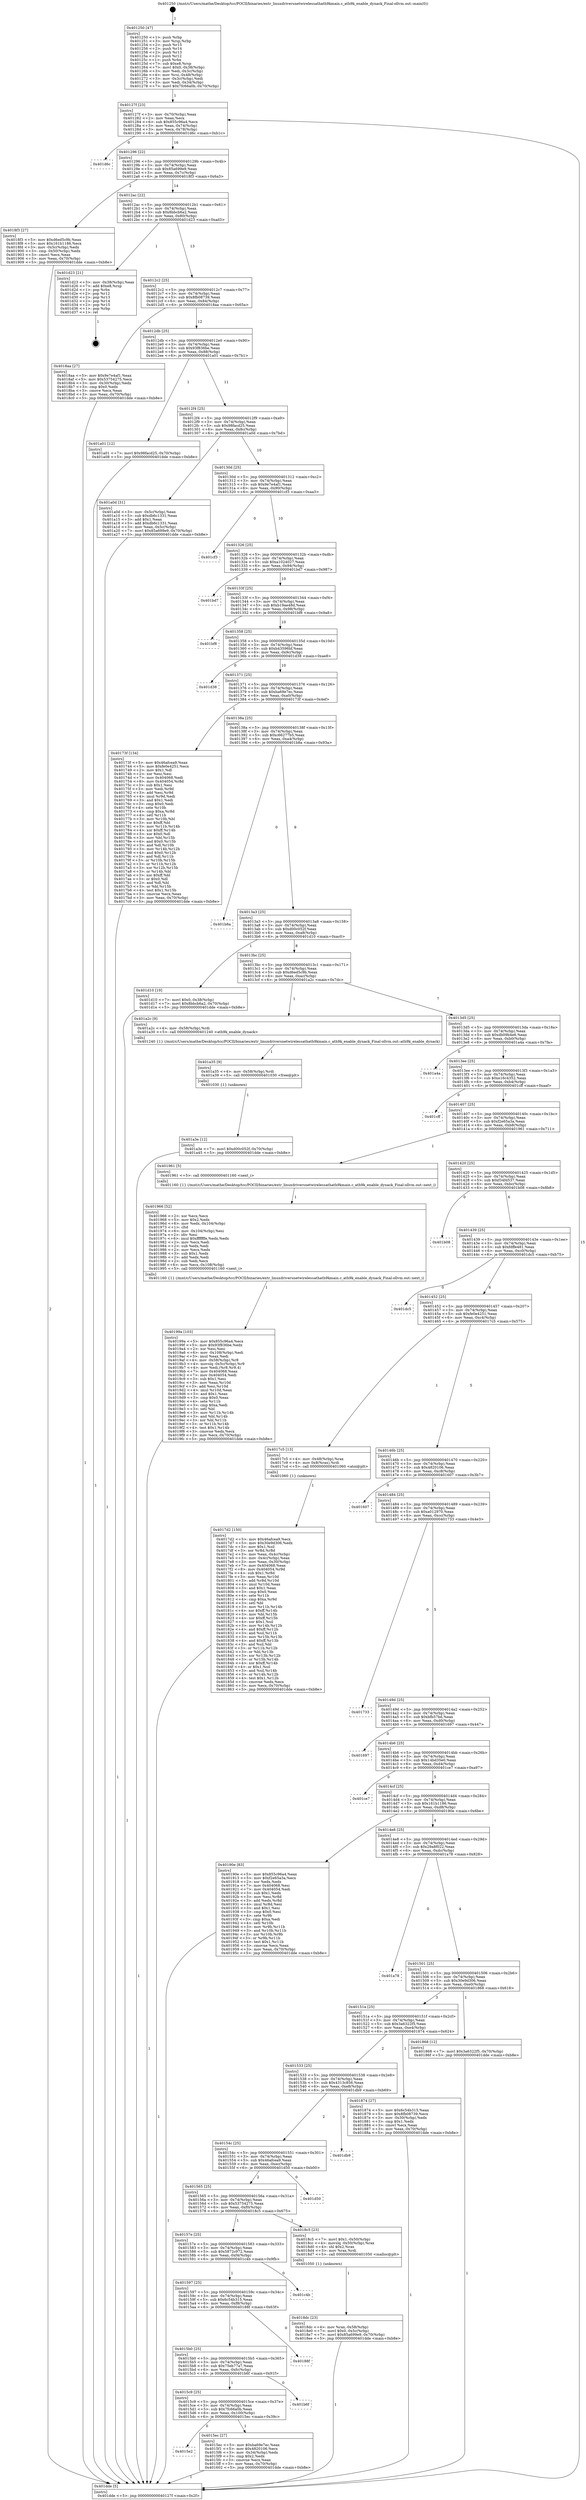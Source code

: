digraph "0x401250" {
  label = "0x401250 (/mnt/c/Users/mathe/Desktop/tcc/POCII/binaries/extr_linuxdriversnetwirelessathath9kmain.c_ath9k_enable_dynack_Final-ollvm.out::main(0))"
  labelloc = "t"
  node[shape=record]

  Entry [label="",width=0.3,height=0.3,shape=circle,fillcolor=black,style=filled]
  "0x40127f" [label="{
     0x40127f [23]\l
     | [instrs]\l
     &nbsp;&nbsp;0x40127f \<+3\>: mov -0x70(%rbp),%eax\l
     &nbsp;&nbsp;0x401282 \<+2\>: mov %eax,%ecx\l
     &nbsp;&nbsp;0x401284 \<+6\>: sub $0x855c96a4,%ecx\l
     &nbsp;&nbsp;0x40128a \<+3\>: mov %eax,-0x74(%rbp)\l
     &nbsp;&nbsp;0x40128d \<+3\>: mov %ecx,-0x78(%rbp)\l
     &nbsp;&nbsp;0x401290 \<+6\>: je 0000000000401d6c \<main+0xb1c\>\l
  }"]
  "0x401d6c" [label="{
     0x401d6c\l
  }", style=dashed]
  "0x401296" [label="{
     0x401296 [22]\l
     | [instrs]\l
     &nbsp;&nbsp;0x401296 \<+5\>: jmp 000000000040129b \<main+0x4b\>\l
     &nbsp;&nbsp;0x40129b \<+3\>: mov -0x74(%rbp),%eax\l
     &nbsp;&nbsp;0x40129e \<+5\>: sub $0x85a699e9,%eax\l
     &nbsp;&nbsp;0x4012a3 \<+3\>: mov %eax,-0x7c(%rbp)\l
     &nbsp;&nbsp;0x4012a6 \<+6\>: je 00000000004018f3 \<main+0x6a3\>\l
  }"]
  Exit [label="",width=0.3,height=0.3,shape=circle,fillcolor=black,style=filled,peripheries=2]
  "0x4018f3" [label="{
     0x4018f3 [27]\l
     | [instrs]\l
     &nbsp;&nbsp;0x4018f3 \<+5\>: mov $0xd6ed5c9b,%eax\l
     &nbsp;&nbsp;0x4018f8 \<+5\>: mov $0x161b1186,%ecx\l
     &nbsp;&nbsp;0x4018fd \<+3\>: mov -0x5c(%rbp),%edx\l
     &nbsp;&nbsp;0x401900 \<+3\>: cmp -0x50(%rbp),%edx\l
     &nbsp;&nbsp;0x401903 \<+3\>: cmovl %ecx,%eax\l
     &nbsp;&nbsp;0x401906 \<+3\>: mov %eax,-0x70(%rbp)\l
     &nbsp;&nbsp;0x401909 \<+5\>: jmp 0000000000401dde \<main+0xb8e\>\l
  }"]
  "0x4012ac" [label="{
     0x4012ac [22]\l
     | [instrs]\l
     &nbsp;&nbsp;0x4012ac \<+5\>: jmp 00000000004012b1 \<main+0x61\>\l
     &nbsp;&nbsp;0x4012b1 \<+3\>: mov -0x74(%rbp),%eax\l
     &nbsp;&nbsp;0x4012b4 \<+5\>: sub $0x8bbcb6a2,%eax\l
     &nbsp;&nbsp;0x4012b9 \<+3\>: mov %eax,-0x80(%rbp)\l
     &nbsp;&nbsp;0x4012bc \<+6\>: je 0000000000401d23 \<main+0xad3\>\l
  }"]
  "0x401a3e" [label="{
     0x401a3e [12]\l
     | [instrs]\l
     &nbsp;&nbsp;0x401a3e \<+7\>: movl $0xd00c052f,-0x70(%rbp)\l
     &nbsp;&nbsp;0x401a45 \<+5\>: jmp 0000000000401dde \<main+0xb8e\>\l
  }"]
  "0x401d23" [label="{
     0x401d23 [21]\l
     | [instrs]\l
     &nbsp;&nbsp;0x401d23 \<+3\>: mov -0x38(%rbp),%eax\l
     &nbsp;&nbsp;0x401d26 \<+7\>: add $0xe8,%rsp\l
     &nbsp;&nbsp;0x401d2d \<+1\>: pop %rbx\l
     &nbsp;&nbsp;0x401d2e \<+2\>: pop %r12\l
     &nbsp;&nbsp;0x401d30 \<+2\>: pop %r13\l
     &nbsp;&nbsp;0x401d32 \<+2\>: pop %r14\l
     &nbsp;&nbsp;0x401d34 \<+2\>: pop %r15\l
     &nbsp;&nbsp;0x401d36 \<+1\>: pop %rbp\l
     &nbsp;&nbsp;0x401d37 \<+1\>: ret\l
  }"]
  "0x4012c2" [label="{
     0x4012c2 [25]\l
     | [instrs]\l
     &nbsp;&nbsp;0x4012c2 \<+5\>: jmp 00000000004012c7 \<main+0x77\>\l
     &nbsp;&nbsp;0x4012c7 \<+3\>: mov -0x74(%rbp),%eax\l
     &nbsp;&nbsp;0x4012ca \<+5\>: sub $0x8fb08739,%eax\l
     &nbsp;&nbsp;0x4012cf \<+6\>: mov %eax,-0x84(%rbp)\l
     &nbsp;&nbsp;0x4012d5 \<+6\>: je 00000000004018aa \<main+0x65a\>\l
  }"]
  "0x401a35" [label="{
     0x401a35 [9]\l
     | [instrs]\l
     &nbsp;&nbsp;0x401a35 \<+4\>: mov -0x58(%rbp),%rdi\l
     &nbsp;&nbsp;0x401a39 \<+5\>: call 0000000000401030 \<free@plt\>\l
     | [calls]\l
     &nbsp;&nbsp;0x401030 \{1\} (unknown)\l
  }"]
  "0x4018aa" [label="{
     0x4018aa [27]\l
     | [instrs]\l
     &nbsp;&nbsp;0x4018aa \<+5\>: mov $0x9e7e4af1,%eax\l
     &nbsp;&nbsp;0x4018af \<+5\>: mov $0x53754275,%ecx\l
     &nbsp;&nbsp;0x4018b4 \<+3\>: mov -0x30(%rbp),%edx\l
     &nbsp;&nbsp;0x4018b7 \<+3\>: cmp $0x0,%edx\l
     &nbsp;&nbsp;0x4018ba \<+3\>: cmove %ecx,%eax\l
     &nbsp;&nbsp;0x4018bd \<+3\>: mov %eax,-0x70(%rbp)\l
     &nbsp;&nbsp;0x4018c0 \<+5\>: jmp 0000000000401dde \<main+0xb8e\>\l
  }"]
  "0x4012db" [label="{
     0x4012db [25]\l
     | [instrs]\l
     &nbsp;&nbsp;0x4012db \<+5\>: jmp 00000000004012e0 \<main+0x90\>\l
     &nbsp;&nbsp;0x4012e0 \<+3\>: mov -0x74(%rbp),%eax\l
     &nbsp;&nbsp;0x4012e3 \<+5\>: sub $0x93f836be,%eax\l
     &nbsp;&nbsp;0x4012e8 \<+6\>: mov %eax,-0x88(%rbp)\l
     &nbsp;&nbsp;0x4012ee \<+6\>: je 0000000000401a01 \<main+0x7b1\>\l
  }"]
  "0x40199a" [label="{
     0x40199a [103]\l
     | [instrs]\l
     &nbsp;&nbsp;0x40199a \<+5\>: mov $0x855c96a4,%ecx\l
     &nbsp;&nbsp;0x40199f \<+5\>: mov $0x93f836be,%edx\l
     &nbsp;&nbsp;0x4019a4 \<+2\>: xor %esi,%esi\l
     &nbsp;&nbsp;0x4019a6 \<+6\>: mov -0x108(%rbp),%edi\l
     &nbsp;&nbsp;0x4019ac \<+3\>: imul %eax,%edi\l
     &nbsp;&nbsp;0x4019af \<+4\>: mov -0x58(%rbp),%r8\l
     &nbsp;&nbsp;0x4019b3 \<+4\>: movslq -0x5c(%rbp),%r9\l
     &nbsp;&nbsp;0x4019b7 \<+4\>: mov %edi,(%r8,%r9,4)\l
     &nbsp;&nbsp;0x4019bb \<+7\>: mov 0x404068,%eax\l
     &nbsp;&nbsp;0x4019c2 \<+7\>: mov 0x404054,%edi\l
     &nbsp;&nbsp;0x4019c9 \<+3\>: sub $0x1,%esi\l
     &nbsp;&nbsp;0x4019cc \<+3\>: mov %eax,%r10d\l
     &nbsp;&nbsp;0x4019cf \<+3\>: add %esi,%r10d\l
     &nbsp;&nbsp;0x4019d2 \<+4\>: imul %r10d,%eax\l
     &nbsp;&nbsp;0x4019d6 \<+3\>: and $0x1,%eax\l
     &nbsp;&nbsp;0x4019d9 \<+3\>: cmp $0x0,%eax\l
     &nbsp;&nbsp;0x4019dc \<+4\>: sete %r11b\l
     &nbsp;&nbsp;0x4019e0 \<+3\>: cmp $0xa,%edi\l
     &nbsp;&nbsp;0x4019e3 \<+3\>: setl %bl\l
     &nbsp;&nbsp;0x4019e6 \<+3\>: mov %r11b,%r14b\l
     &nbsp;&nbsp;0x4019e9 \<+3\>: and %bl,%r14b\l
     &nbsp;&nbsp;0x4019ec \<+3\>: xor %bl,%r11b\l
     &nbsp;&nbsp;0x4019ef \<+3\>: or %r11b,%r14b\l
     &nbsp;&nbsp;0x4019f2 \<+4\>: test $0x1,%r14b\l
     &nbsp;&nbsp;0x4019f6 \<+3\>: cmovne %edx,%ecx\l
     &nbsp;&nbsp;0x4019f9 \<+3\>: mov %ecx,-0x70(%rbp)\l
     &nbsp;&nbsp;0x4019fc \<+5\>: jmp 0000000000401dde \<main+0xb8e\>\l
  }"]
  "0x401a01" [label="{
     0x401a01 [12]\l
     | [instrs]\l
     &nbsp;&nbsp;0x401a01 \<+7\>: movl $0x98facd25,-0x70(%rbp)\l
     &nbsp;&nbsp;0x401a08 \<+5\>: jmp 0000000000401dde \<main+0xb8e\>\l
  }"]
  "0x4012f4" [label="{
     0x4012f4 [25]\l
     | [instrs]\l
     &nbsp;&nbsp;0x4012f4 \<+5\>: jmp 00000000004012f9 \<main+0xa9\>\l
     &nbsp;&nbsp;0x4012f9 \<+3\>: mov -0x74(%rbp),%eax\l
     &nbsp;&nbsp;0x4012fc \<+5\>: sub $0x98facd25,%eax\l
     &nbsp;&nbsp;0x401301 \<+6\>: mov %eax,-0x8c(%rbp)\l
     &nbsp;&nbsp;0x401307 \<+6\>: je 0000000000401a0d \<main+0x7bd\>\l
  }"]
  "0x401966" [label="{
     0x401966 [52]\l
     | [instrs]\l
     &nbsp;&nbsp;0x401966 \<+2\>: xor %ecx,%ecx\l
     &nbsp;&nbsp;0x401968 \<+5\>: mov $0x2,%edx\l
     &nbsp;&nbsp;0x40196d \<+6\>: mov %edx,-0x104(%rbp)\l
     &nbsp;&nbsp;0x401973 \<+1\>: cltd\l
     &nbsp;&nbsp;0x401974 \<+6\>: mov -0x104(%rbp),%esi\l
     &nbsp;&nbsp;0x40197a \<+2\>: idiv %esi\l
     &nbsp;&nbsp;0x40197c \<+6\>: imul $0xfffffffe,%edx,%edx\l
     &nbsp;&nbsp;0x401982 \<+2\>: mov %ecx,%edi\l
     &nbsp;&nbsp;0x401984 \<+2\>: sub %edx,%edi\l
     &nbsp;&nbsp;0x401986 \<+2\>: mov %ecx,%edx\l
     &nbsp;&nbsp;0x401988 \<+3\>: sub $0x1,%edx\l
     &nbsp;&nbsp;0x40198b \<+2\>: add %edx,%edi\l
     &nbsp;&nbsp;0x40198d \<+2\>: sub %edi,%ecx\l
     &nbsp;&nbsp;0x40198f \<+6\>: mov %ecx,-0x108(%rbp)\l
     &nbsp;&nbsp;0x401995 \<+5\>: call 0000000000401160 \<next_i\>\l
     | [calls]\l
     &nbsp;&nbsp;0x401160 \{1\} (/mnt/c/Users/mathe/Desktop/tcc/POCII/binaries/extr_linuxdriversnetwirelessathath9kmain.c_ath9k_enable_dynack_Final-ollvm.out::next_i)\l
  }"]
  "0x401a0d" [label="{
     0x401a0d [31]\l
     | [instrs]\l
     &nbsp;&nbsp;0x401a0d \<+3\>: mov -0x5c(%rbp),%eax\l
     &nbsp;&nbsp;0x401a10 \<+5\>: sub $0xdb6c1331,%eax\l
     &nbsp;&nbsp;0x401a15 \<+3\>: add $0x1,%eax\l
     &nbsp;&nbsp;0x401a18 \<+5\>: add $0xdb6c1331,%eax\l
     &nbsp;&nbsp;0x401a1d \<+3\>: mov %eax,-0x5c(%rbp)\l
     &nbsp;&nbsp;0x401a20 \<+7\>: movl $0x85a699e9,-0x70(%rbp)\l
     &nbsp;&nbsp;0x401a27 \<+5\>: jmp 0000000000401dde \<main+0xb8e\>\l
  }"]
  "0x40130d" [label="{
     0x40130d [25]\l
     | [instrs]\l
     &nbsp;&nbsp;0x40130d \<+5\>: jmp 0000000000401312 \<main+0xc2\>\l
     &nbsp;&nbsp;0x401312 \<+3\>: mov -0x74(%rbp),%eax\l
     &nbsp;&nbsp;0x401315 \<+5\>: sub $0x9e7e4af1,%eax\l
     &nbsp;&nbsp;0x40131a \<+6\>: mov %eax,-0x90(%rbp)\l
     &nbsp;&nbsp;0x401320 \<+6\>: je 0000000000401cf3 \<main+0xaa3\>\l
  }"]
  "0x4018dc" [label="{
     0x4018dc [23]\l
     | [instrs]\l
     &nbsp;&nbsp;0x4018dc \<+4\>: mov %rax,-0x58(%rbp)\l
     &nbsp;&nbsp;0x4018e0 \<+7\>: movl $0x0,-0x5c(%rbp)\l
     &nbsp;&nbsp;0x4018e7 \<+7\>: movl $0x85a699e9,-0x70(%rbp)\l
     &nbsp;&nbsp;0x4018ee \<+5\>: jmp 0000000000401dde \<main+0xb8e\>\l
  }"]
  "0x401cf3" [label="{
     0x401cf3\l
  }", style=dashed]
  "0x401326" [label="{
     0x401326 [25]\l
     | [instrs]\l
     &nbsp;&nbsp;0x401326 \<+5\>: jmp 000000000040132b \<main+0xdb\>\l
     &nbsp;&nbsp;0x40132b \<+3\>: mov -0x74(%rbp),%eax\l
     &nbsp;&nbsp;0x40132e \<+5\>: sub $0xa1024027,%eax\l
     &nbsp;&nbsp;0x401333 \<+6\>: mov %eax,-0x94(%rbp)\l
     &nbsp;&nbsp;0x401339 \<+6\>: je 0000000000401bd7 \<main+0x987\>\l
  }"]
  "0x4017d2" [label="{
     0x4017d2 [150]\l
     | [instrs]\l
     &nbsp;&nbsp;0x4017d2 \<+5\>: mov $0x46afcea9,%ecx\l
     &nbsp;&nbsp;0x4017d7 \<+5\>: mov $0x30e9d306,%edx\l
     &nbsp;&nbsp;0x4017dc \<+3\>: mov $0x1,%sil\l
     &nbsp;&nbsp;0x4017df \<+3\>: xor %r8d,%r8d\l
     &nbsp;&nbsp;0x4017e2 \<+3\>: mov %eax,-0x4c(%rbp)\l
     &nbsp;&nbsp;0x4017e5 \<+3\>: mov -0x4c(%rbp),%eax\l
     &nbsp;&nbsp;0x4017e8 \<+3\>: mov %eax,-0x30(%rbp)\l
     &nbsp;&nbsp;0x4017eb \<+7\>: mov 0x404068,%eax\l
     &nbsp;&nbsp;0x4017f2 \<+8\>: mov 0x404054,%r9d\l
     &nbsp;&nbsp;0x4017fa \<+4\>: sub $0x1,%r8d\l
     &nbsp;&nbsp;0x4017fe \<+3\>: mov %eax,%r10d\l
     &nbsp;&nbsp;0x401801 \<+3\>: add %r8d,%r10d\l
     &nbsp;&nbsp;0x401804 \<+4\>: imul %r10d,%eax\l
     &nbsp;&nbsp;0x401808 \<+3\>: and $0x1,%eax\l
     &nbsp;&nbsp;0x40180b \<+3\>: cmp $0x0,%eax\l
     &nbsp;&nbsp;0x40180e \<+4\>: sete %r11b\l
     &nbsp;&nbsp;0x401812 \<+4\>: cmp $0xa,%r9d\l
     &nbsp;&nbsp;0x401816 \<+3\>: setl %bl\l
     &nbsp;&nbsp;0x401819 \<+3\>: mov %r11b,%r14b\l
     &nbsp;&nbsp;0x40181c \<+4\>: xor $0xff,%r14b\l
     &nbsp;&nbsp;0x401820 \<+3\>: mov %bl,%r15b\l
     &nbsp;&nbsp;0x401823 \<+4\>: xor $0xff,%r15b\l
     &nbsp;&nbsp;0x401827 \<+4\>: xor $0x1,%sil\l
     &nbsp;&nbsp;0x40182b \<+3\>: mov %r14b,%r12b\l
     &nbsp;&nbsp;0x40182e \<+4\>: and $0xff,%r12b\l
     &nbsp;&nbsp;0x401832 \<+3\>: and %sil,%r11b\l
     &nbsp;&nbsp;0x401835 \<+3\>: mov %r15b,%r13b\l
     &nbsp;&nbsp;0x401838 \<+4\>: and $0xff,%r13b\l
     &nbsp;&nbsp;0x40183c \<+3\>: and %sil,%bl\l
     &nbsp;&nbsp;0x40183f \<+3\>: or %r11b,%r12b\l
     &nbsp;&nbsp;0x401842 \<+3\>: or %bl,%r13b\l
     &nbsp;&nbsp;0x401845 \<+3\>: xor %r13b,%r12b\l
     &nbsp;&nbsp;0x401848 \<+3\>: or %r15b,%r14b\l
     &nbsp;&nbsp;0x40184b \<+4\>: xor $0xff,%r14b\l
     &nbsp;&nbsp;0x40184f \<+4\>: or $0x1,%sil\l
     &nbsp;&nbsp;0x401853 \<+3\>: and %sil,%r14b\l
     &nbsp;&nbsp;0x401856 \<+3\>: or %r14b,%r12b\l
     &nbsp;&nbsp;0x401859 \<+4\>: test $0x1,%r12b\l
     &nbsp;&nbsp;0x40185d \<+3\>: cmovne %edx,%ecx\l
     &nbsp;&nbsp;0x401860 \<+3\>: mov %ecx,-0x70(%rbp)\l
     &nbsp;&nbsp;0x401863 \<+5\>: jmp 0000000000401dde \<main+0xb8e\>\l
  }"]
  "0x401bd7" [label="{
     0x401bd7\l
  }", style=dashed]
  "0x40133f" [label="{
     0x40133f [25]\l
     | [instrs]\l
     &nbsp;&nbsp;0x40133f \<+5\>: jmp 0000000000401344 \<main+0xf4\>\l
     &nbsp;&nbsp;0x401344 \<+3\>: mov -0x74(%rbp),%eax\l
     &nbsp;&nbsp;0x401347 \<+5\>: sub $0xb19ae48d,%eax\l
     &nbsp;&nbsp;0x40134c \<+6\>: mov %eax,-0x98(%rbp)\l
     &nbsp;&nbsp;0x401352 \<+6\>: je 0000000000401bf8 \<main+0x9a8\>\l
  }"]
  "0x401250" [label="{
     0x401250 [47]\l
     | [instrs]\l
     &nbsp;&nbsp;0x401250 \<+1\>: push %rbp\l
     &nbsp;&nbsp;0x401251 \<+3\>: mov %rsp,%rbp\l
     &nbsp;&nbsp;0x401254 \<+2\>: push %r15\l
     &nbsp;&nbsp;0x401256 \<+2\>: push %r14\l
     &nbsp;&nbsp;0x401258 \<+2\>: push %r13\l
     &nbsp;&nbsp;0x40125a \<+2\>: push %r12\l
     &nbsp;&nbsp;0x40125c \<+1\>: push %rbx\l
     &nbsp;&nbsp;0x40125d \<+7\>: sub $0xe8,%rsp\l
     &nbsp;&nbsp;0x401264 \<+7\>: movl $0x0,-0x38(%rbp)\l
     &nbsp;&nbsp;0x40126b \<+3\>: mov %edi,-0x3c(%rbp)\l
     &nbsp;&nbsp;0x40126e \<+4\>: mov %rsi,-0x48(%rbp)\l
     &nbsp;&nbsp;0x401272 \<+3\>: mov -0x3c(%rbp),%edi\l
     &nbsp;&nbsp;0x401275 \<+3\>: mov %edi,-0x34(%rbp)\l
     &nbsp;&nbsp;0x401278 \<+7\>: movl $0x7fc66a0b,-0x70(%rbp)\l
  }"]
  "0x401bf8" [label="{
     0x401bf8\l
  }", style=dashed]
  "0x401358" [label="{
     0x401358 [25]\l
     | [instrs]\l
     &nbsp;&nbsp;0x401358 \<+5\>: jmp 000000000040135d \<main+0x10d\>\l
     &nbsp;&nbsp;0x40135d \<+3\>: mov -0x74(%rbp),%eax\l
     &nbsp;&nbsp;0x401360 \<+5\>: sub $0xb43596bf,%eax\l
     &nbsp;&nbsp;0x401365 \<+6\>: mov %eax,-0x9c(%rbp)\l
     &nbsp;&nbsp;0x40136b \<+6\>: je 0000000000401d38 \<main+0xae8\>\l
  }"]
  "0x401dde" [label="{
     0x401dde [5]\l
     | [instrs]\l
     &nbsp;&nbsp;0x401dde \<+5\>: jmp 000000000040127f \<main+0x2f\>\l
  }"]
  "0x401d38" [label="{
     0x401d38\l
  }", style=dashed]
  "0x401371" [label="{
     0x401371 [25]\l
     | [instrs]\l
     &nbsp;&nbsp;0x401371 \<+5\>: jmp 0000000000401376 \<main+0x126\>\l
     &nbsp;&nbsp;0x401376 \<+3\>: mov -0x74(%rbp),%eax\l
     &nbsp;&nbsp;0x401379 \<+5\>: sub $0xba69e7ec,%eax\l
     &nbsp;&nbsp;0x40137e \<+6\>: mov %eax,-0xa0(%rbp)\l
     &nbsp;&nbsp;0x401384 \<+6\>: je 000000000040173f \<main+0x4ef\>\l
  }"]
  "0x4015e2" [label="{
     0x4015e2\l
  }", style=dashed]
  "0x40173f" [label="{
     0x40173f [134]\l
     | [instrs]\l
     &nbsp;&nbsp;0x40173f \<+5\>: mov $0x46afcea9,%eax\l
     &nbsp;&nbsp;0x401744 \<+5\>: mov $0xfe0e4251,%ecx\l
     &nbsp;&nbsp;0x401749 \<+2\>: mov $0x1,%dl\l
     &nbsp;&nbsp;0x40174b \<+2\>: xor %esi,%esi\l
     &nbsp;&nbsp;0x40174d \<+7\>: mov 0x404068,%edi\l
     &nbsp;&nbsp;0x401754 \<+8\>: mov 0x404054,%r8d\l
     &nbsp;&nbsp;0x40175c \<+3\>: sub $0x1,%esi\l
     &nbsp;&nbsp;0x40175f \<+3\>: mov %edi,%r9d\l
     &nbsp;&nbsp;0x401762 \<+3\>: add %esi,%r9d\l
     &nbsp;&nbsp;0x401765 \<+4\>: imul %r9d,%edi\l
     &nbsp;&nbsp;0x401769 \<+3\>: and $0x1,%edi\l
     &nbsp;&nbsp;0x40176c \<+3\>: cmp $0x0,%edi\l
     &nbsp;&nbsp;0x40176f \<+4\>: sete %r10b\l
     &nbsp;&nbsp;0x401773 \<+4\>: cmp $0xa,%r8d\l
     &nbsp;&nbsp;0x401777 \<+4\>: setl %r11b\l
     &nbsp;&nbsp;0x40177b \<+3\>: mov %r10b,%bl\l
     &nbsp;&nbsp;0x40177e \<+3\>: xor $0xff,%bl\l
     &nbsp;&nbsp;0x401781 \<+3\>: mov %r11b,%r14b\l
     &nbsp;&nbsp;0x401784 \<+4\>: xor $0xff,%r14b\l
     &nbsp;&nbsp;0x401788 \<+3\>: xor $0x0,%dl\l
     &nbsp;&nbsp;0x40178b \<+3\>: mov %bl,%r15b\l
     &nbsp;&nbsp;0x40178e \<+4\>: and $0x0,%r15b\l
     &nbsp;&nbsp;0x401792 \<+3\>: and %dl,%r10b\l
     &nbsp;&nbsp;0x401795 \<+3\>: mov %r14b,%r12b\l
     &nbsp;&nbsp;0x401798 \<+4\>: and $0x0,%r12b\l
     &nbsp;&nbsp;0x40179c \<+3\>: and %dl,%r11b\l
     &nbsp;&nbsp;0x40179f \<+3\>: or %r10b,%r15b\l
     &nbsp;&nbsp;0x4017a2 \<+3\>: or %r11b,%r12b\l
     &nbsp;&nbsp;0x4017a5 \<+3\>: xor %r12b,%r15b\l
     &nbsp;&nbsp;0x4017a8 \<+3\>: or %r14b,%bl\l
     &nbsp;&nbsp;0x4017ab \<+3\>: xor $0xff,%bl\l
     &nbsp;&nbsp;0x4017ae \<+3\>: or $0x0,%dl\l
     &nbsp;&nbsp;0x4017b1 \<+2\>: and %dl,%bl\l
     &nbsp;&nbsp;0x4017b3 \<+3\>: or %bl,%r15b\l
     &nbsp;&nbsp;0x4017b6 \<+4\>: test $0x1,%r15b\l
     &nbsp;&nbsp;0x4017ba \<+3\>: cmovne %ecx,%eax\l
     &nbsp;&nbsp;0x4017bd \<+3\>: mov %eax,-0x70(%rbp)\l
     &nbsp;&nbsp;0x4017c0 \<+5\>: jmp 0000000000401dde \<main+0xb8e\>\l
  }"]
  "0x40138a" [label="{
     0x40138a [25]\l
     | [instrs]\l
     &nbsp;&nbsp;0x40138a \<+5\>: jmp 000000000040138f \<main+0x13f\>\l
     &nbsp;&nbsp;0x40138f \<+3\>: mov -0x74(%rbp),%eax\l
     &nbsp;&nbsp;0x401392 \<+5\>: sub $0xc66277b5,%eax\l
     &nbsp;&nbsp;0x401397 \<+6\>: mov %eax,-0xa4(%rbp)\l
     &nbsp;&nbsp;0x40139d \<+6\>: je 0000000000401b8a \<main+0x93a\>\l
  }"]
  "0x4015ec" [label="{
     0x4015ec [27]\l
     | [instrs]\l
     &nbsp;&nbsp;0x4015ec \<+5\>: mov $0xba69e7ec,%eax\l
     &nbsp;&nbsp;0x4015f1 \<+5\>: mov $0x4820106,%ecx\l
     &nbsp;&nbsp;0x4015f6 \<+3\>: mov -0x34(%rbp),%edx\l
     &nbsp;&nbsp;0x4015f9 \<+3\>: cmp $0x2,%edx\l
     &nbsp;&nbsp;0x4015fc \<+3\>: cmovne %ecx,%eax\l
     &nbsp;&nbsp;0x4015ff \<+3\>: mov %eax,-0x70(%rbp)\l
     &nbsp;&nbsp;0x401602 \<+5\>: jmp 0000000000401dde \<main+0xb8e\>\l
  }"]
  "0x401b8a" [label="{
     0x401b8a\l
  }", style=dashed]
  "0x4013a3" [label="{
     0x4013a3 [25]\l
     | [instrs]\l
     &nbsp;&nbsp;0x4013a3 \<+5\>: jmp 00000000004013a8 \<main+0x158\>\l
     &nbsp;&nbsp;0x4013a8 \<+3\>: mov -0x74(%rbp),%eax\l
     &nbsp;&nbsp;0x4013ab \<+5\>: sub $0xd00c052f,%eax\l
     &nbsp;&nbsp;0x4013b0 \<+6\>: mov %eax,-0xa8(%rbp)\l
     &nbsp;&nbsp;0x4013b6 \<+6\>: je 0000000000401d10 \<main+0xac0\>\l
  }"]
  "0x4015c9" [label="{
     0x4015c9 [25]\l
     | [instrs]\l
     &nbsp;&nbsp;0x4015c9 \<+5\>: jmp 00000000004015ce \<main+0x37e\>\l
     &nbsp;&nbsp;0x4015ce \<+3\>: mov -0x74(%rbp),%eax\l
     &nbsp;&nbsp;0x4015d1 \<+5\>: sub $0x7fc66a0b,%eax\l
     &nbsp;&nbsp;0x4015d6 \<+6\>: mov %eax,-0x100(%rbp)\l
     &nbsp;&nbsp;0x4015dc \<+6\>: je 00000000004015ec \<main+0x39c\>\l
  }"]
  "0x401d10" [label="{
     0x401d10 [19]\l
     | [instrs]\l
     &nbsp;&nbsp;0x401d10 \<+7\>: movl $0x0,-0x38(%rbp)\l
     &nbsp;&nbsp;0x401d17 \<+7\>: movl $0x8bbcb6a2,-0x70(%rbp)\l
     &nbsp;&nbsp;0x401d1e \<+5\>: jmp 0000000000401dde \<main+0xb8e\>\l
  }"]
  "0x4013bc" [label="{
     0x4013bc [25]\l
     | [instrs]\l
     &nbsp;&nbsp;0x4013bc \<+5\>: jmp 00000000004013c1 \<main+0x171\>\l
     &nbsp;&nbsp;0x4013c1 \<+3\>: mov -0x74(%rbp),%eax\l
     &nbsp;&nbsp;0x4013c4 \<+5\>: sub $0xd6ed5c9b,%eax\l
     &nbsp;&nbsp;0x4013c9 \<+6\>: mov %eax,-0xac(%rbp)\l
     &nbsp;&nbsp;0x4013cf \<+6\>: je 0000000000401a2c \<main+0x7dc\>\l
  }"]
  "0x401b6f" [label="{
     0x401b6f\l
  }", style=dashed]
  "0x401a2c" [label="{
     0x401a2c [9]\l
     | [instrs]\l
     &nbsp;&nbsp;0x401a2c \<+4\>: mov -0x58(%rbp),%rdi\l
     &nbsp;&nbsp;0x401a30 \<+5\>: call 0000000000401240 \<ath9k_enable_dynack\>\l
     | [calls]\l
     &nbsp;&nbsp;0x401240 \{1\} (/mnt/c/Users/mathe/Desktop/tcc/POCII/binaries/extr_linuxdriversnetwirelessathath9kmain.c_ath9k_enable_dynack_Final-ollvm.out::ath9k_enable_dynack)\l
  }"]
  "0x4013d5" [label="{
     0x4013d5 [25]\l
     | [instrs]\l
     &nbsp;&nbsp;0x4013d5 \<+5\>: jmp 00000000004013da \<main+0x18a\>\l
     &nbsp;&nbsp;0x4013da \<+3\>: mov -0x74(%rbp),%eax\l
     &nbsp;&nbsp;0x4013dd \<+5\>: sub $0xdb09b4e6,%eax\l
     &nbsp;&nbsp;0x4013e2 \<+6\>: mov %eax,-0xb0(%rbp)\l
     &nbsp;&nbsp;0x4013e8 \<+6\>: je 0000000000401a4a \<main+0x7fa\>\l
  }"]
  "0x4015b0" [label="{
     0x4015b0 [25]\l
     | [instrs]\l
     &nbsp;&nbsp;0x4015b0 \<+5\>: jmp 00000000004015b5 \<main+0x365\>\l
     &nbsp;&nbsp;0x4015b5 \<+3\>: mov -0x74(%rbp),%eax\l
     &nbsp;&nbsp;0x4015b8 \<+5\>: sub $0x75eb77a7,%eax\l
     &nbsp;&nbsp;0x4015bd \<+6\>: mov %eax,-0xfc(%rbp)\l
     &nbsp;&nbsp;0x4015c3 \<+6\>: je 0000000000401b6f \<main+0x91f\>\l
  }"]
  "0x401a4a" [label="{
     0x401a4a\l
  }", style=dashed]
  "0x4013ee" [label="{
     0x4013ee [25]\l
     | [instrs]\l
     &nbsp;&nbsp;0x4013ee \<+5\>: jmp 00000000004013f3 \<main+0x1a3\>\l
     &nbsp;&nbsp;0x4013f3 \<+3\>: mov -0x74(%rbp),%eax\l
     &nbsp;&nbsp;0x4013f6 \<+5\>: sub $0xe16c4352,%eax\l
     &nbsp;&nbsp;0x4013fb \<+6\>: mov %eax,-0xb4(%rbp)\l
     &nbsp;&nbsp;0x401401 \<+6\>: je 0000000000401cff \<main+0xaaf\>\l
  }"]
  "0x40188f" [label="{
     0x40188f\l
  }", style=dashed]
  "0x401cff" [label="{
     0x401cff\l
  }", style=dashed]
  "0x401407" [label="{
     0x401407 [25]\l
     | [instrs]\l
     &nbsp;&nbsp;0x401407 \<+5\>: jmp 000000000040140c \<main+0x1bc\>\l
     &nbsp;&nbsp;0x40140c \<+3\>: mov -0x74(%rbp),%eax\l
     &nbsp;&nbsp;0x40140f \<+5\>: sub $0xf2e65a3a,%eax\l
     &nbsp;&nbsp;0x401414 \<+6\>: mov %eax,-0xb8(%rbp)\l
     &nbsp;&nbsp;0x40141a \<+6\>: je 0000000000401961 \<main+0x711\>\l
  }"]
  "0x401597" [label="{
     0x401597 [25]\l
     | [instrs]\l
     &nbsp;&nbsp;0x401597 \<+5\>: jmp 000000000040159c \<main+0x34c\>\l
     &nbsp;&nbsp;0x40159c \<+3\>: mov -0x74(%rbp),%eax\l
     &nbsp;&nbsp;0x40159f \<+5\>: sub $0x6c54b315,%eax\l
     &nbsp;&nbsp;0x4015a4 \<+6\>: mov %eax,-0xf8(%rbp)\l
     &nbsp;&nbsp;0x4015aa \<+6\>: je 000000000040188f \<main+0x63f\>\l
  }"]
  "0x401961" [label="{
     0x401961 [5]\l
     | [instrs]\l
     &nbsp;&nbsp;0x401961 \<+5\>: call 0000000000401160 \<next_i\>\l
     | [calls]\l
     &nbsp;&nbsp;0x401160 \{1\} (/mnt/c/Users/mathe/Desktop/tcc/POCII/binaries/extr_linuxdriversnetwirelessathath9kmain.c_ath9k_enable_dynack_Final-ollvm.out::next_i)\l
  }"]
  "0x401420" [label="{
     0x401420 [25]\l
     | [instrs]\l
     &nbsp;&nbsp;0x401420 \<+5\>: jmp 0000000000401425 \<main+0x1d5\>\l
     &nbsp;&nbsp;0x401425 \<+3\>: mov -0x74(%rbp),%eax\l
     &nbsp;&nbsp;0x401428 \<+5\>: sub $0xf34fd537,%eax\l
     &nbsp;&nbsp;0x40142d \<+6\>: mov %eax,-0xbc(%rbp)\l
     &nbsp;&nbsp;0x401433 \<+6\>: je 0000000000401b08 \<main+0x8b8\>\l
  }"]
  "0x401c4b" [label="{
     0x401c4b\l
  }", style=dashed]
  "0x401b08" [label="{
     0x401b08\l
  }", style=dashed]
  "0x401439" [label="{
     0x401439 [25]\l
     | [instrs]\l
     &nbsp;&nbsp;0x401439 \<+5\>: jmp 000000000040143e \<main+0x1ee\>\l
     &nbsp;&nbsp;0x40143e \<+3\>: mov -0x74(%rbp),%eax\l
     &nbsp;&nbsp;0x401441 \<+5\>: sub $0xfdffe481,%eax\l
     &nbsp;&nbsp;0x401446 \<+6\>: mov %eax,-0xc0(%rbp)\l
     &nbsp;&nbsp;0x40144c \<+6\>: je 0000000000401dc5 \<main+0xb75\>\l
  }"]
  "0x40157e" [label="{
     0x40157e [25]\l
     | [instrs]\l
     &nbsp;&nbsp;0x40157e \<+5\>: jmp 0000000000401583 \<main+0x333\>\l
     &nbsp;&nbsp;0x401583 \<+3\>: mov -0x74(%rbp),%eax\l
     &nbsp;&nbsp;0x401586 \<+5\>: sub $0x5872c972,%eax\l
     &nbsp;&nbsp;0x40158b \<+6\>: mov %eax,-0xf4(%rbp)\l
     &nbsp;&nbsp;0x401591 \<+6\>: je 0000000000401c4b \<main+0x9fb\>\l
  }"]
  "0x401dc5" [label="{
     0x401dc5\l
  }", style=dashed]
  "0x401452" [label="{
     0x401452 [25]\l
     | [instrs]\l
     &nbsp;&nbsp;0x401452 \<+5\>: jmp 0000000000401457 \<main+0x207\>\l
     &nbsp;&nbsp;0x401457 \<+3\>: mov -0x74(%rbp),%eax\l
     &nbsp;&nbsp;0x40145a \<+5\>: sub $0xfe0e4251,%eax\l
     &nbsp;&nbsp;0x40145f \<+6\>: mov %eax,-0xc4(%rbp)\l
     &nbsp;&nbsp;0x401465 \<+6\>: je 00000000004017c5 \<main+0x575\>\l
  }"]
  "0x4018c5" [label="{
     0x4018c5 [23]\l
     | [instrs]\l
     &nbsp;&nbsp;0x4018c5 \<+7\>: movl $0x1,-0x50(%rbp)\l
     &nbsp;&nbsp;0x4018cc \<+4\>: movslq -0x50(%rbp),%rax\l
     &nbsp;&nbsp;0x4018d0 \<+4\>: shl $0x2,%rax\l
     &nbsp;&nbsp;0x4018d4 \<+3\>: mov %rax,%rdi\l
     &nbsp;&nbsp;0x4018d7 \<+5\>: call 0000000000401050 \<malloc@plt\>\l
     | [calls]\l
     &nbsp;&nbsp;0x401050 \{1\} (unknown)\l
  }"]
  "0x4017c5" [label="{
     0x4017c5 [13]\l
     | [instrs]\l
     &nbsp;&nbsp;0x4017c5 \<+4\>: mov -0x48(%rbp),%rax\l
     &nbsp;&nbsp;0x4017c9 \<+4\>: mov 0x8(%rax),%rdi\l
     &nbsp;&nbsp;0x4017cd \<+5\>: call 0000000000401060 \<atoi@plt\>\l
     | [calls]\l
     &nbsp;&nbsp;0x401060 \{1\} (unknown)\l
  }"]
  "0x40146b" [label="{
     0x40146b [25]\l
     | [instrs]\l
     &nbsp;&nbsp;0x40146b \<+5\>: jmp 0000000000401470 \<main+0x220\>\l
     &nbsp;&nbsp;0x401470 \<+3\>: mov -0x74(%rbp),%eax\l
     &nbsp;&nbsp;0x401473 \<+5\>: sub $0x4820106,%eax\l
     &nbsp;&nbsp;0x401478 \<+6\>: mov %eax,-0xc8(%rbp)\l
     &nbsp;&nbsp;0x40147e \<+6\>: je 0000000000401607 \<main+0x3b7\>\l
  }"]
  "0x401565" [label="{
     0x401565 [25]\l
     | [instrs]\l
     &nbsp;&nbsp;0x401565 \<+5\>: jmp 000000000040156a \<main+0x31a\>\l
     &nbsp;&nbsp;0x40156a \<+3\>: mov -0x74(%rbp),%eax\l
     &nbsp;&nbsp;0x40156d \<+5\>: sub $0x53754275,%eax\l
     &nbsp;&nbsp;0x401572 \<+6\>: mov %eax,-0xf0(%rbp)\l
     &nbsp;&nbsp;0x401578 \<+6\>: je 00000000004018c5 \<main+0x675\>\l
  }"]
  "0x401607" [label="{
     0x401607\l
  }", style=dashed]
  "0x401484" [label="{
     0x401484 [25]\l
     | [instrs]\l
     &nbsp;&nbsp;0x401484 \<+5\>: jmp 0000000000401489 \<main+0x239\>\l
     &nbsp;&nbsp;0x401489 \<+3\>: mov -0x74(%rbp),%eax\l
     &nbsp;&nbsp;0x40148c \<+5\>: sub $0xa012970,%eax\l
     &nbsp;&nbsp;0x401491 \<+6\>: mov %eax,-0xcc(%rbp)\l
     &nbsp;&nbsp;0x401497 \<+6\>: je 0000000000401733 \<main+0x4e3\>\l
  }"]
  "0x401d50" [label="{
     0x401d50\l
  }", style=dashed]
  "0x401733" [label="{
     0x401733\l
  }", style=dashed]
  "0x40149d" [label="{
     0x40149d [25]\l
     | [instrs]\l
     &nbsp;&nbsp;0x40149d \<+5\>: jmp 00000000004014a2 \<main+0x252\>\l
     &nbsp;&nbsp;0x4014a2 \<+3\>: mov -0x74(%rbp),%eax\l
     &nbsp;&nbsp;0x4014a5 \<+5\>: sub $0xbfb57bd,%eax\l
     &nbsp;&nbsp;0x4014aa \<+6\>: mov %eax,-0xd0(%rbp)\l
     &nbsp;&nbsp;0x4014b0 \<+6\>: je 0000000000401697 \<main+0x447\>\l
  }"]
  "0x40154c" [label="{
     0x40154c [25]\l
     | [instrs]\l
     &nbsp;&nbsp;0x40154c \<+5\>: jmp 0000000000401551 \<main+0x301\>\l
     &nbsp;&nbsp;0x401551 \<+3\>: mov -0x74(%rbp),%eax\l
     &nbsp;&nbsp;0x401554 \<+5\>: sub $0x46afcea9,%eax\l
     &nbsp;&nbsp;0x401559 \<+6\>: mov %eax,-0xec(%rbp)\l
     &nbsp;&nbsp;0x40155f \<+6\>: je 0000000000401d50 \<main+0xb00\>\l
  }"]
  "0x401697" [label="{
     0x401697\l
  }", style=dashed]
  "0x4014b6" [label="{
     0x4014b6 [25]\l
     | [instrs]\l
     &nbsp;&nbsp;0x4014b6 \<+5\>: jmp 00000000004014bb \<main+0x26b\>\l
     &nbsp;&nbsp;0x4014bb \<+3\>: mov -0x74(%rbp),%eax\l
     &nbsp;&nbsp;0x4014be \<+5\>: sub $0x14bd35e0,%eax\l
     &nbsp;&nbsp;0x4014c3 \<+6\>: mov %eax,-0xd4(%rbp)\l
     &nbsp;&nbsp;0x4014c9 \<+6\>: je 0000000000401ce7 \<main+0xa97\>\l
  }"]
  "0x401db9" [label="{
     0x401db9\l
  }", style=dashed]
  "0x401ce7" [label="{
     0x401ce7\l
  }", style=dashed]
  "0x4014cf" [label="{
     0x4014cf [25]\l
     | [instrs]\l
     &nbsp;&nbsp;0x4014cf \<+5\>: jmp 00000000004014d4 \<main+0x284\>\l
     &nbsp;&nbsp;0x4014d4 \<+3\>: mov -0x74(%rbp),%eax\l
     &nbsp;&nbsp;0x4014d7 \<+5\>: sub $0x161b1186,%eax\l
     &nbsp;&nbsp;0x4014dc \<+6\>: mov %eax,-0xd8(%rbp)\l
     &nbsp;&nbsp;0x4014e2 \<+6\>: je 000000000040190e \<main+0x6be\>\l
  }"]
  "0x401533" [label="{
     0x401533 [25]\l
     | [instrs]\l
     &nbsp;&nbsp;0x401533 \<+5\>: jmp 0000000000401538 \<main+0x2e8\>\l
     &nbsp;&nbsp;0x401538 \<+3\>: mov -0x74(%rbp),%eax\l
     &nbsp;&nbsp;0x40153b \<+5\>: sub $0x4313c856,%eax\l
     &nbsp;&nbsp;0x401540 \<+6\>: mov %eax,-0xe8(%rbp)\l
     &nbsp;&nbsp;0x401546 \<+6\>: je 0000000000401db9 \<main+0xb69\>\l
  }"]
  "0x40190e" [label="{
     0x40190e [83]\l
     | [instrs]\l
     &nbsp;&nbsp;0x40190e \<+5\>: mov $0x855c96a4,%eax\l
     &nbsp;&nbsp;0x401913 \<+5\>: mov $0xf2e65a3a,%ecx\l
     &nbsp;&nbsp;0x401918 \<+2\>: xor %edx,%edx\l
     &nbsp;&nbsp;0x40191a \<+7\>: mov 0x404068,%esi\l
     &nbsp;&nbsp;0x401921 \<+7\>: mov 0x404054,%edi\l
     &nbsp;&nbsp;0x401928 \<+3\>: sub $0x1,%edx\l
     &nbsp;&nbsp;0x40192b \<+3\>: mov %esi,%r8d\l
     &nbsp;&nbsp;0x40192e \<+3\>: add %edx,%r8d\l
     &nbsp;&nbsp;0x401931 \<+4\>: imul %r8d,%esi\l
     &nbsp;&nbsp;0x401935 \<+3\>: and $0x1,%esi\l
     &nbsp;&nbsp;0x401938 \<+3\>: cmp $0x0,%esi\l
     &nbsp;&nbsp;0x40193b \<+4\>: sete %r9b\l
     &nbsp;&nbsp;0x40193f \<+3\>: cmp $0xa,%edi\l
     &nbsp;&nbsp;0x401942 \<+4\>: setl %r10b\l
     &nbsp;&nbsp;0x401946 \<+3\>: mov %r9b,%r11b\l
     &nbsp;&nbsp;0x401949 \<+3\>: and %r10b,%r11b\l
     &nbsp;&nbsp;0x40194c \<+3\>: xor %r10b,%r9b\l
     &nbsp;&nbsp;0x40194f \<+3\>: or %r9b,%r11b\l
     &nbsp;&nbsp;0x401952 \<+4\>: test $0x1,%r11b\l
     &nbsp;&nbsp;0x401956 \<+3\>: cmovne %ecx,%eax\l
     &nbsp;&nbsp;0x401959 \<+3\>: mov %eax,-0x70(%rbp)\l
     &nbsp;&nbsp;0x40195c \<+5\>: jmp 0000000000401dde \<main+0xb8e\>\l
  }"]
  "0x4014e8" [label="{
     0x4014e8 [25]\l
     | [instrs]\l
     &nbsp;&nbsp;0x4014e8 \<+5\>: jmp 00000000004014ed \<main+0x29d\>\l
     &nbsp;&nbsp;0x4014ed \<+3\>: mov -0x74(%rbp),%eax\l
     &nbsp;&nbsp;0x4014f0 \<+5\>: sub $0x29a8f022,%eax\l
     &nbsp;&nbsp;0x4014f5 \<+6\>: mov %eax,-0xdc(%rbp)\l
     &nbsp;&nbsp;0x4014fb \<+6\>: je 0000000000401a78 \<main+0x828\>\l
  }"]
  "0x401874" [label="{
     0x401874 [27]\l
     | [instrs]\l
     &nbsp;&nbsp;0x401874 \<+5\>: mov $0x6c54b315,%eax\l
     &nbsp;&nbsp;0x401879 \<+5\>: mov $0x8fb08739,%ecx\l
     &nbsp;&nbsp;0x40187e \<+3\>: mov -0x30(%rbp),%edx\l
     &nbsp;&nbsp;0x401881 \<+3\>: cmp $0x1,%edx\l
     &nbsp;&nbsp;0x401884 \<+3\>: cmovl %ecx,%eax\l
     &nbsp;&nbsp;0x401887 \<+3\>: mov %eax,-0x70(%rbp)\l
     &nbsp;&nbsp;0x40188a \<+5\>: jmp 0000000000401dde \<main+0xb8e\>\l
  }"]
  "0x401a78" [label="{
     0x401a78\l
  }", style=dashed]
  "0x401501" [label="{
     0x401501 [25]\l
     | [instrs]\l
     &nbsp;&nbsp;0x401501 \<+5\>: jmp 0000000000401506 \<main+0x2b6\>\l
     &nbsp;&nbsp;0x401506 \<+3\>: mov -0x74(%rbp),%eax\l
     &nbsp;&nbsp;0x401509 \<+5\>: sub $0x30e9d306,%eax\l
     &nbsp;&nbsp;0x40150e \<+6\>: mov %eax,-0xe0(%rbp)\l
     &nbsp;&nbsp;0x401514 \<+6\>: je 0000000000401868 \<main+0x618\>\l
  }"]
  "0x40151a" [label="{
     0x40151a [25]\l
     | [instrs]\l
     &nbsp;&nbsp;0x40151a \<+5\>: jmp 000000000040151f \<main+0x2cf\>\l
     &nbsp;&nbsp;0x40151f \<+3\>: mov -0x74(%rbp),%eax\l
     &nbsp;&nbsp;0x401522 \<+5\>: sub $0x3a6322f5,%eax\l
     &nbsp;&nbsp;0x401527 \<+6\>: mov %eax,-0xe4(%rbp)\l
     &nbsp;&nbsp;0x40152d \<+6\>: je 0000000000401874 \<main+0x624\>\l
  }"]
  "0x401868" [label="{
     0x401868 [12]\l
     | [instrs]\l
     &nbsp;&nbsp;0x401868 \<+7\>: movl $0x3a6322f5,-0x70(%rbp)\l
     &nbsp;&nbsp;0x40186f \<+5\>: jmp 0000000000401dde \<main+0xb8e\>\l
  }"]
  Entry -> "0x401250" [label=" 1"]
  "0x40127f" -> "0x401d6c" [label=" 0"]
  "0x40127f" -> "0x401296" [label=" 16"]
  "0x401d23" -> Exit [label=" 1"]
  "0x401296" -> "0x4018f3" [label=" 2"]
  "0x401296" -> "0x4012ac" [label=" 14"]
  "0x401d10" -> "0x401dde" [label=" 1"]
  "0x4012ac" -> "0x401d23" [label=" 1"]
  "0x4012ac" -> "0x4012c2" [label=" 13"]
  "0x401a3e" -> "0x401dde" [label=" 1"]
  "0x4012c2" -> "0x4018aa" [label=" 1"]
  "0x4012c2" -> "0x4012db" [label=" 12"]
  "0x401a35" -> "0x401a3e" [label=" 1"]
  "0x4012db" -> "0x401a01" [label=" 1"]
  "0x4012db" -> "0x4012f4" [label=" 11"]
  "0x401a2c" -> "0x401a35" [label=" 1"]
  "0x4012f4" -> "0x401a0d" [label=" 1"]
  "0x4012f4" -> "0x40130d" [label=" 10"]
  "0x401a0d" -> "0x401dde" [label=" 1"]
  "0x40130d" -> "0x401cf3" [label=" 0"]
  "0x40130d" -> "0x401326" [label=" 10"]
  "0x401a01" -> "0x401dde" [label=" 1"]
  "0x401326" -> "0x401bd7" [label=" 0"]
  "0x401326" -> "0x40133f" [label=" 10"]
  "0x40199a" -> "0x401dde" [label=" 1"]
  "0x40133f" -> "0x401bf8" [label=" 0"]
  "0x40133f" -> "0x401358" [label=" 10"]
  "0x401966" -> "0x40199a" [label=" 1"]
  "0x401358" -> "0x401d38" [label=" 0"]
  "0x401358" -> "0x401371" [label=" 10"]
  "0x401961" -> "0x401966" [label=" 1"]
  "0x401371" -> "0x40173f" [label=" 1"]
  "0x401371" -> "0x40138a" [label=" 9"]
  "0x40190e" -> "0x401dde" [label=" 1"]
  "0x40138a" -> "0x401b8a" [label=" 0"]
  "0x40138a" -> "0x4013a3" [label=" 9"]
  "0x4018f3" -> "0x401dde" [label=" 2"]
  "0x4013a3" -> "0x401d10" [label=" 1"]
  "0x4013a3" -> "0x4013bc" [label=" 8"]
  "0x4018c5" -> "0x4018dc" [label=" 1"]
  "0x4013bc" -> "0x401a2c" [label=" 1"]
  "0x4013bc" -> "0x4013d5" [label=" 7"]
  "0x4018aa" -> "0x401dde" [label=" 1"]
  "0x4013d5" -> "0x401a4a" [label=" 0"]
  "0x4013d5" -> "0x4013ee" [label=" 7"]
  "0x401868" -> "0x401dde" [label=" 1"]
  "0x4013ee" -> "0x401cff" [label=" 0"]
  "0x4013ee" -> "0x401407" [label=" 7"]
  "0x4017d2" -> "0x401dde" [label=" 1"]
  "0x401407" -> "0x401961" [label=" 1"]
  "0x401407" -> "0x401420" [label=" 6"]
  "0x40173f" -> "0x401dde" [label=" 1"]
  "0x401420" -> "0x401b08" [label=" 0"]
  "0x401420" -> "0x401439" [label=" 6"]
  "0x401dde" -> "0x40127f" [label=" 15"]
  "0x401439" -> "0x401dc5" [label=" 0"]
  "0x401439" -> "0x401452" [label=" 6"]
  "0x4015ec" -> "0x401dde" [label=" 1"]
  "0x401452" -> "0x4017c5" [label=" 1"]
  "0x401452" -> "0x40146b" [label=" 5"]
  "0x4015c9" -> "0x4015e2" [label=" 0"]
  "0x40146b" -> "0x401607" [label=" 0"]
  "0x40146b" -> "0x401484" [label=" 5"]
  "0x4018dc" -> "0x401dde" [label=" 1"]
  "0x401484" -> "0x401733" [label=" 0"]
  "0x401484" -> "0x40149d" [label=" 5"]
  "0x4015b0" -> "0x4015c9" [label=" 1"]
  "0x40149d" -> "0x401697" [label=" 0"]
  "0x40149d" -> "0x4014b6" [label=" 5"]
  "0x401874" -> "0x401dde" [label=" 1"]
  "0x4014b6" -> "0x401ce7" [label=" 0"]
  "0x4014b6" -> "0x4014cf" [label=" 5"]
  "0x401597" -> "0x4015b0" [label=" 1"]
  "0x4014cf" -> "0x40190e" [label=" 1"]
  "0x4014cf" -> "0x4014e8" [label=" 4"]
  "0x4017c5" -> "0x4017d2" [label=" 1"]
  "0x4014e8" -> "0x401a78" [label=" 0"]
  "0x4014e8" -> "0x401501" [label=" 4"]
  "0x40157e" -> "0x401597" [label=" 1"]
  "0x401501" -> "0x401868" [label=" 1"]
  "0x401501" -> "0x40151a" [label=" 3"]
  "0x40157e" -> "0x401c4b" [label=" 0"]
  "0x40151a" -> "0x401874" [label=" 1"]
  "0x40151a" -> "0x401533" [label=" 2"]
  "0x401597" -> "0x40188f" [label=" 0"]
  "0x401533" -> "0x401db9" [label=" 0"]
  "0x401533" -> "0x40154c" [label=" 2"]
  "0x4015b0" -> "0x401b6f" [label=" 0"]
  "0x40154c" -> "0x401d50" [label=" 0"]
  "0x40154c" -> "0x401565" [label=" 2"]
  "0x4015c9" -> "0x4015ec" [label=" 1"]
  "0x401565" -> "0x4018c5" [label=" 1"]
  "0x401565" -> "0x40157e" [label=" 1"]
  "0x401250" -> "0x40127f" [label=" 1"]
}
